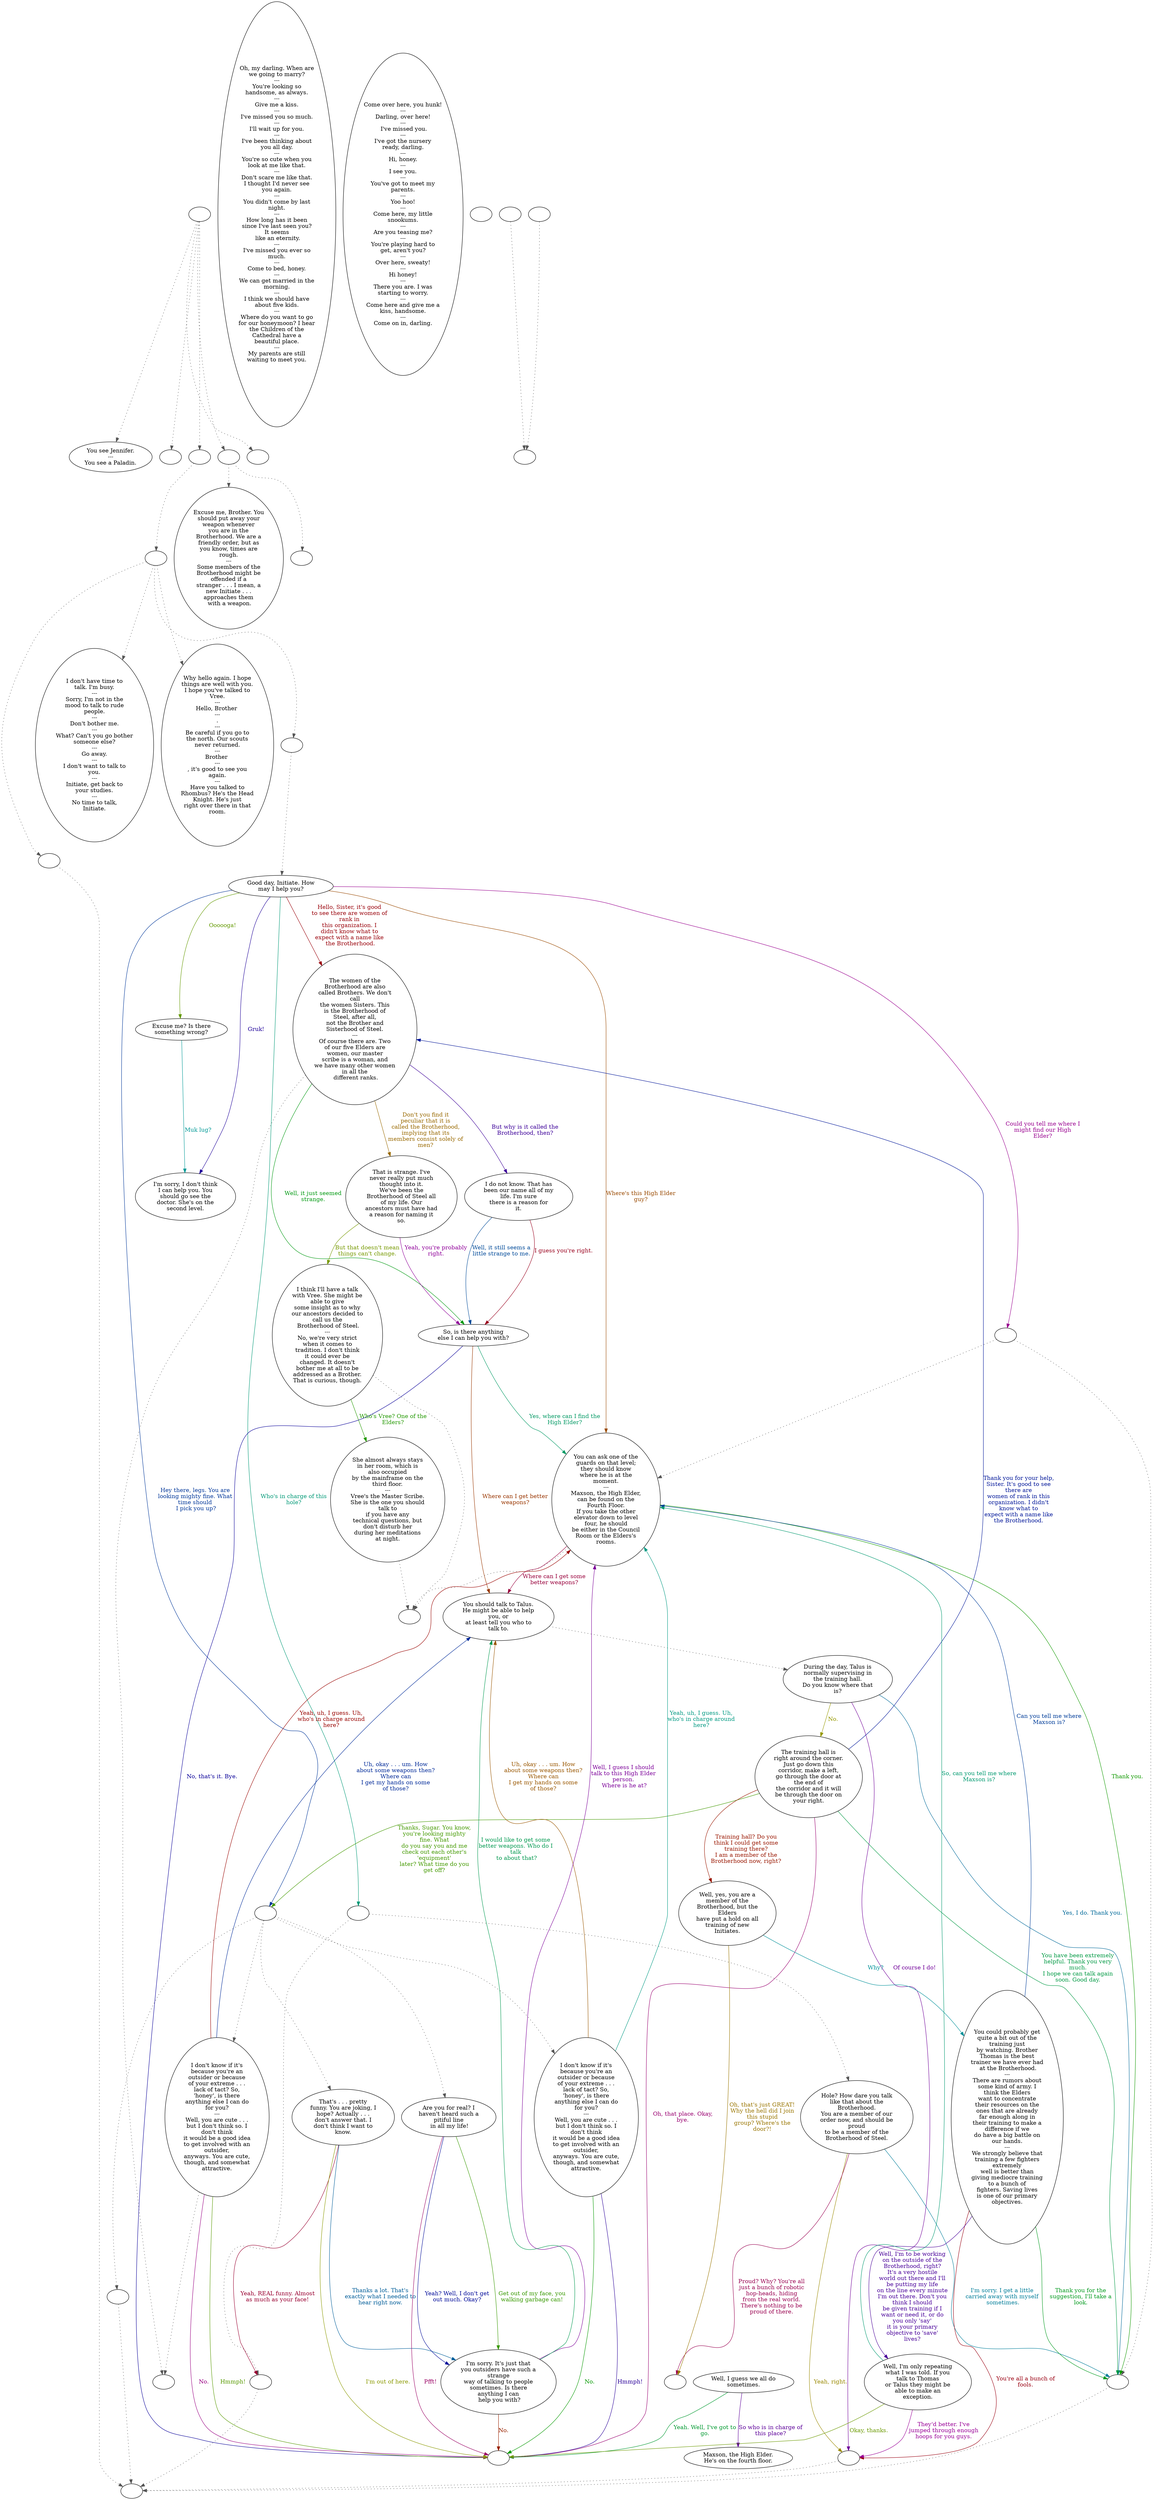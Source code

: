 digraph JENNIFER {
  "start" [style=filled       fillcolor="#FFFFFF"       color="#000000"]
  "start" -> "look_at_p_proc" [style=dotted color="#555555"]
  "start" -> "pickup_p_proc" [style=dotted color="#555555"]
  "start" -> "talk_p_proc" [style=dotted color="#555555"]
  "start" -> "critter_p_proc" [style=dotted color="#555555"]
  "start" -> "destroy_p_proc" [style=dotted color="#555555"]
  "start" [label=""]
  "pre_dialogue" [style=filled       fillcolor="#FFFFFF"       color="#000000"]
  "pre_dialogue" -> "get_reaction" [style=dotted color="#555555"]
  "pre_dialogue" -> "JenniferRandom3" [style=dotted color="#555555"]
  "pre_dialogue" -> "JenniferRandom2" [style=dotted color="#555555"]
  "pre_dialogue" -> "do_dialogue" [style=dotted color="#555555"]
  "pre_dialogue" [label=""]
  "do_dialogue" [style=filled       fillcolor="#FFFFFF"       color="#000000"]
  "do_dialogue" -> "Jennifer01" [style=dotted color="#555555"]
  "do_dialogue" [label=""]
  "weapon_check" [style=filled       fillcolor="#FFFFFF"       color="#000000"]
  "weapon_check" [label=""]
  "Jennifer00" [style=filled       fillcolor="#FFFFFF"       color="#000000"]
  "Jennifer00" [label="Excuse me, Brother. You\nshould put away your\nweapon whenever\nyou are in the\nBrotherhood. We are a\nfriendly order, but as\nyou know, times are\nrough.\n---\nSome members of the\nBrotherhood might be\noffended if a\nstranger . . . I mean, a\nnew Initiate . . .\napproaches them\n with a weapon."]
  "Jennifer01" [style=filled       fillcolor="#FFFFFF"       color="#000000"]
  "Jennifer01" [label="Good day, Initiate. How\nmay I help you?"]
  "Jennifer01" -> "Jennifer14" [label="Hello, Sister, it's good\nto see there are women of\nrank in\nthis organization. I\ndidn't know what to\nexpect with a name like\n the Brotherhood." color="#990009" fontcolor="#990009"]
  "Jennifer01" -> "JenniferCharm" [label="Hey there, legs. You are\nlooking mighty fine. What\ntime should\n I pick you up?" color="#003699" fontcolor="#003699"]
  "Jennifer01" -> "Jennifer11" [label="Oooooga!" color="#639900" fontcolor="#639900"]
  "Jennifer01" -> "Jennifer01a" [label="Could you tell me where I\nmight find our High\nElder?" color="#99008F" fontcolor="#99008F"]
  "Jennifer01" -> "Jennifer01b" [label="Who's in charge of this\nhole?" color="#009976" fontcolor="#009976"]
  "Jennifer01" -> "Jennifer02" [label="Where's this High Elder\nguy?" color="#994900" fontcolor="#994900"]
  "Jennifer01" -> "Jennifer13" [label="Gruk!" color="#1D0099" fontcolor="#1D0099"]
  "Jennifer01a" [style=filled       fillcolor="#FFFFFF"       color="#000000"]
  "Jennifer01a" -> "UpReact" [style=dotted color="#555555"]
  "Jennifer01a" -> "Jennifer02" [style=dotted color="#555555"]
  "Jennifer01a" [label=""]
  "Jennifer01b" [style=filled       fillcolor="#FFFFFF"       color="#000000"]
  "Jennifer01b" -> "BigDownReact" [style=dotted color="#555555"]
  "Jennifer01b" -> "Jennifer20" [style=dotted color="#555555"]
  "Jennifer01b" [label=""]
  "Jennifer02" [style=filled       fillcolor="#FFFFFF"       color="#000000"]
  "Jennifer02" -> "Goodbyes" [style=dotted color="#555555"]
  "Jennifer02" [label="You can ask one of the\nguards on that level;\nthey should know\nwhere he is at the\nmoment.\n---\nMaxson, the High Elder,\ncan be found on the\nFourth Floor.\nIf you take the other\nelevator down to level\nfour, he should\nbe either in the Council\nRoom or the Elders's\nrooms."]
  "Jennifer02" -> "UpReact" [label="Thank you." color="#109900" fontcolor="#109900"]
  "Jennifer02" -> "Jennifer05" [label="Where can I get some\nbetter weapons?" color="#99003C" fontcolor="#99003C"]
  "Jennifer05" [style=filled       fillcolor="#FFFFFF"       color="#000000"]
  "Jennifer05" -> "Jennifer07" [style=dotted color="#555555"]
  "Jennifer05" [label="You should talk to Talus.\nHe might be able to help\nyou, or\nat least tell you who to\ntalk to."]
  "Jennifer07" [style=filled       fillcolor="#FFFFFF"       color="#000000"]
  "Jennifer07" [label="During the day, Talus is\nnormally supervising in\nthe training hall.\nDo you know where that\nis?"]
  "Jennifer07" -> "UpReact" [label="Yes, I do. Thank you." color="#006999" fontcolor="#006999"]
  "Jennifer07" -> "Jennifer08" [label="No." color="#969900" fontcolor="#969900"]
  "Jennifer07" -> "DownReact" [label="Of course I do!" color="#700099" fontcolor="#700099"]
  "Jennifer08" [style=filled       fillcolor="#FFFFFF"       color="#000000"]
  "Jennifer08" [label="The training hall is\nright around the corner.\nJust go down this\ncorridor, make a left,\ngo through the door at\nthe end of\nthe corridor and it will\nbe through the door on\nyour right."]
  "Jennifer08" -> "UpReact" [label="You have been extremely\nhelpful. Thank you very\nmuch.\nI hope we can talk again\nsoon. Good day." color="#009943" fontcolor="#009943"]
  "Jennifer08" -> "Jennifer29" [label="Training hall? Do you\nthink I could get some\ntraining there?\nI am a member of the\nBrotherhood now, right?" color="#991600" fontcolor="#991600"]
  "Jennifer08" -> "Jennifer14" [label="Thank you for your help,\nSister. It's good to see\nthere are\nwomen of rank in this\norganization. I didn't\nknow what to\nexpect with a name like\nthe Brotherhood." color="#001699" fontcolor="#001699"]
  "Jennifer08" -> "JenniferCharm" [label="Thanks, Sugar. You know,\nyou're looking mighty\nfine. What\ndo you say you and me\ncheck out each other's\n'equipment'\nlater? What time do you\nget off?" color="#439900" fontcolor="#439900"]
  "Jennifer08" -> "JenniferEnd" [label="Oh, that place. Okay,\nbye." color="#990070" fontcolor="#990070"]
  "Jennifer11" [style=filled       fillcolor="#FFFFFF"       color="#000000"]
  "Jennifer11" [label="Excuse me? Is there\nsomething wrong?"]
  "Jennifer11" -> "Jennifer13" [label="Muk lug?" color="#009996" fontcolor="#009996"]
  "Jennifer13" [style=filled       fillcolor="#FFFFFF"       color="#000000"]
  "Jennifer13" [label="I'm sorry, I don't think\nI can help you. You\nshould go see the\ndoctor. She's on the\nsecond level."]
  "Jennifer14" [style=filled       fillcolor="#FFFFFF"       color="#000000"]
  "Jennifer14" -> "TopReact" [style=dotted color="#555555"]
  "Jennifer14" [label="The women of the\nBrotherhood are also\ncalled Brothers. We don't\ncall\nthe women Sisters. This\nis the Brotherhood of\nSteel, after all,\nnot the Brother and\nSisterhood of Steel.\n---\nOf course there are. Two\nof our five Elders are\nwomen, our master\nscribe is a woman, and\nwe have many other women\nin all the\n different ranks."]
  "Jennifer14" -> "Jennifer16" [label="Don't you find it\npeculiar that it is\ncalled the Brotherhood,\nimplying that its\nmembers consist solely of\nmen?" color="#996900" fontcolor="#996900"]
  "Jennifer14" -> "Jennifer15" [label="But why is it called the\nBrotherhood, then?" color="#3C0099" fontcolor="#3C0099"]
  "Jennifer14" -> "Jennifer17" [label="Well, it just seemed\nstrange." color="#009910" fontcolor="#009910"]
  "Jennifer15" [style=filled       fillcolor="#FFFFFF"       color="#000000"]
  "Jennifer15" [label="I do not know. That has\nbeen our name all of my\nlife. I'm sure\nthere is a reason for\nit."]
  "Jennifer15" -> "Jennifer17" [label="I guess you're right." color="#99001D" fontcolor="#99001D"]
  "Jennifer15" -> "Jennifer17" [label="Well, it still seems a\nlittle strange to me." color="#004A99" fontcolor="#004A99"]
  "Jennifer16" [style=filled       fillcolor="#FFFFFF"       color="#000000"]
  "Jennifer16" [label="That is strange. I've\nnever really put much\nthought into it.\nWe've been the\nBrotherhood of Steel all\nof my life. Our\nancestors must have had\na reason for naming it\nso."]
  "Jennifer16" -> "Jennifer18" [label="But that doesn't mean\nthings can't change." color="#769900" fontcolor="#769900"]
  "Jennifer16" -> "Jennifer17" [label="Yeah, you're probably\nright." color="#8F0099" fontcolor="#8F0099"]
  "Jennifer17" [style=filled       fillcolor="#FFFFFF"       color="#000000"]
  "Jennifer17" [label="So, is there anything\nelse I can help you with?"]
  "Jennifer17" -> "Jennifer02" [label="Yes, where can I find the\nHigh Elder?" color="#009963" fontcolor="#009963"]
  "Jennifer17" -> "Jennifer05" [label="Where can I get better\nweapons?" color="#993600" fontcolor="#993600"]
  "Jennifer17" -> "JenniferEnd" [label="No, that's it. Bye." color="#090099" fontcolor="#090099"]
  "Jennifer18" [style=filled       fillcolor="#FFFFFF"       color="#000000"]
  "Jennifer18" -> "Goodbyes" [style=dotted color="#555555"]
  "Jennifer18" [label="I think I'll have a talk\nwith Vree. She might be\nable to give\nsome insight as to why\nour ancestors decided to\ncall us the\n Brotherhood of Steel.\n---\nNo, we're very strict\nwhen it comes to\ntradition. I don't think\nit could ever be\nchanged. It doesn't\nbother me at all to be\naddressed as a Brother.\nThat is curious, though."]
  "Jennifer18" -> "Jennifer19" [label="Who's Vree? One of the\nElders?" color="#239900" fontcolor="#239900"]
  "Jennifer19" [style=filled       fillcolor="#FFFFFF"       color="#000000"]
  "Jennifer19" -> "Goodbyes" [style=dotted color="#555555"]
  "Jennifer19" [label="She almost always stays\nin her room, which is\nalso occupied\nby the mainframe on the\nthird floor.\n---\nVree's the Master Scribe.\nShe is the one you should\ntalk to\nif you have any\ntechnical questions, but\ndon't disturb her\nduring her meditations\nat night."]
  "Jennifer20" [style=filled       fillcolor="#FFFFFF"       color="#000000"]
  "Jennifer20" [label="Hole? How dare you talk\nlike that about the\nBrotherhood.\nYou are a member of our\norder now, and should be\nproud\nto be a member of the\nBrotherhood of Steel."]
  "Jennifer20" -> "BottomReact" [label="Proud? Why? You're all\njust a bunch of robotic\nhop-heads, hiding\nfrom the real world.\nThere's nothing to be\nproud of there." color="#990050" fontcolor="#990050"]
  "Jennifer20" -> "UpReact" [label="I'm sorry. I get a little\ncarried away with myself\n sometimes." color="#007D99" fontcolor="#007D99"]
  "Jennifer20" -> "DownReact" [label="Yeah, right." color="#998900" fontcolor="#998900"]
  "Jennifer21" [style=filled       fillcolor="#FFFFFF"       color="#000000"]
  "Jennifer21" [label="Well, I guess we all do\nsometimes."]
  "Jennifer21" -> "Jennifer22" [label="So who is in charge of\nthis place?" color="#5C0099" fontcolor="#5C0099"]
  "Jennifer21" -> "JenniferEnd" [label="Yeah. Well, I've got to\ngo." color="#00992F" fontcolor="#00992F"]
  "Jennifer22" [style=filled       fillcolor="#FFFFFF"       color="#000000"]
  "Jennifer22" [label="Maxson, the High Elder.\nHe's on the fourth floor."]
  "Jennifer23" [style=filled       fillcolor="#FFFFFF"       color="#000000"]
  "Jennifer23" -> "TopReact" [style=dotted color="#555555"]
  "Jennifer23" [label="I don't know if it's\nbecause you're an\noutsider or because\nof your extreme . . .\nlack of tact? So,\n'honey', is there\nanything else I can do\nfor you?\n---\nWell, you are cute . . .\nbut I don't think so. I\ndon't think\nit would be a good idea\nto get involved with an\noutsider,\nanyways. You are cute,\nthough, and somewhat\nattractive."]
  "Jennifer23" -> "Jennifer02" [label="Yeah, uh, I guess. Uh,\nwho's in charge around\nhere?" color="#990300" fontcolor="#990300"]
  "Jennifer23" -> "Jennifer05" [label="Uh, okay . . . um. How\nabout some weapons then?\nWhere can\nI get my hands on some\nof those?" color="#002A99" fontcolor="#002A99"]
  "Jennifer23" -> "JenniferEnd" [label="Hmmph!" color="#579900" fontcolor="#579900"]
  "Jennifer23" -> "JenniferEnd" [label="No." color="#990083" fontcolor="#990083"]
  "Jennifer25" [style=filled       fillcolor="#FFFFFF"       color="#000000"]
  "Jennifer25" [label="I don't know if it's\nbecause you're an\noutsider or because\nof your extreme . . .\nlack of tact? So,\n'honey', is there\nanything else I can do\nfor you?\n---\nWell, you are cute . . .\nbut I don't think so. I\ndon't think\nit would be a good idea\nto get involved with an\noutsider,\nanyways. You are cute,\nthough, and somewhat\nattractive."]
  "Jennifer25" -> "Jennifer02" [label="Yeah, uh, I guess. Uh,\nwho's in charge around\nhere?" color="#009982" fontcolor="#009982"]
  "Jennifer25" -> "Jennifer05" [label="Uh, okay . . . um. How\nabout some weapons then?\nWhere can\nI get my hands on some\nof those?" color="#995600" fontcolor="#995600"]
  "Jennifer25" -> "JenniferEnd" [label="Hmmph!" color="#290099" fontcolor="#290099"]
  "Jennifer25" -> "JenniferEnd" [label="No." color="#049900" fontcolor="#049900"]
  "Jennifer26" [style=filled       fillcolor="#FFFFFF"       color="#000000"]
  "Jennifer26" [label="That's . . . pretty\nfunny. You are joking, I\nhope? Actually . . .\ndon't answer that. I\ndon't think I want to\nknow."]
  "Jennifer26" -> "BigDownReact" [label="Yeah, REAL funny. Almost\nas much as your face!" color="#990030" fontcolor="#990030"]
  "Jennifer26" -> "Jennifer27" [label="Thanks a lot. That's\nexactly what I needed to\nhear right now." color="#005D99" fontcolor="#005D99"]
  "Jennifer26" -> "JenniferEnd" [label="I'm out of here." color="#8A9900" fontcolor="#8A9900"]
  "Jennifer27" [style=filled       fillcolor="#FFFFFF"       color="#000000"]
  "Jennifer27" [label="I'm sorry. It's just that\nyou outsiders have such a\nstrange\nway of talking to people\nsometimes. Is there\nanything I can\n help you with?"]
  "Jennifer27" -> "Jennifer02" [label="Well, I guess I should\ntalk to this High Elder\nperson.\n Where is he at?" color="#7C0099" fontcolor="#7C0099"]
  "Jennifer27" -> "Jennifer05" [label="I would like to get some\nbetter weapons. Who do I\ntalk\n to about that?" color="#00994F" fontcolor="#00994F"]
  "Jennifer27" -> "JenniferEnd" [label="No." color="#992200" fontcolor="#992200"]
  "Jennifer28" [style=filled       fillcolor="#FFFFFF"       color="#000000"]
  "Jennifer28" [label="Are you for real? I\nhaven't heard such a\npitiful line\n in all my life!"]
  "Jennifer28" -> "Jennifer27" [label="Yeah? Well, I don't get\nout much. Okay?" color="#000A99" fontcolor="#000A99"]
  "Jennifer28" -> "Jennifer27" [label="Get out of my face, you\nwalking garbage can!" color="#379900" fontcolor="#379900"]
  "Jennifer28" -> "JenniferEnd" [label="Pfft!" color="#990064" fontcolor="#990064"]
  "Jennifer29" [style=filled       fillcolor="#FFFFFF"       color="#000000"]
  "Jennifer29" [label="Well, yes, you are a\nmember of the\nBrotherhood, but the\nElders\nhave put a hold on all\ntraining of new\nInitiates."]
  "Jennifer29" -> "Jennifer30" [label="Why?" color="#009099" fontcolor="#009099"]
  "Jennifer29" -> "BottomReact" [label="Oh, that's just GREAT!\nWhy the hell did I join\nthis stupid\ngroup? Where's the\ndoor?!" color="#997500" fontcolor="#997500"]
  "Jennifer30" [style=filled       fillcolor="#FFFFFF"       color="#000000"]
  "Jennifer30" [label="You could probably get\nquite a bit out of the\ntraining just\nby watching. Brother\nThomas is the best\ntrainer we have ever had\n at the Brotherhood.\n---\nThere are rumors about\nsome kind of army. I\nthink the Elders\nwant to concentrate\ntheir resources on the\nones that are already\nfar enough along in\ntheir training to make a\ndifference if we\ndo have a big battle on\nour hands.\n---\nWe strongly believe that\ntraining a few fighters\nextremely\nwell is better than\ngiving mediocre training\nto a bunch of\nfighters. Saving lives\nis one of our primary\nobjectives."]
  "Jennifer30" -> "Jennifer31" [label="Well, I'm to be working\non the outside of the\nBrotherhood, right?\nIt's a very hostile\nworld out there and I'll\nbe putting my life\non the line every minute\nI'm out there. Don't you\nthink I should\nbe given training if I\nwant or need it, or do\nyou only 'say'\nit is your primary\nobjective to 'save'\nlives?" color="#480099" fontcolor="#480099"]
  "Jennifer30" -> "UpReact" [label="Thank you for the\nsuggestion, I'll take a\nlook." color="#00991C" fontcolor="#00991C"]
  "Jennifer30" -> "DownReact" [label="You're all a bunch of\nfools." color="#990011" fontcolor="#990011"]
  "Jennifer30" -> "Jennifer02" [label="Can you tell me where\nMaxson is?" color="#003D99" fontcolor="#003D99"]
  "Jennifer31" [style=filled       fillcolor="#FFFFFF"       color="#000000"]
  "Jennifer31" [label="Well, I'm only repeating\nwhat I was told. If you\ntalk to Thomas\nor Talus they might be\nable to make an\nexception."]
  "Jennifer31" -> "JenniferEnd" [label="Okay, thanks." color="#6A9900" fontcolor="#6A9900"]
  "Jennifer31" -> "DownReact" [label="They'd better. I've\njumped through enough\nhoops for you guys." color="#990097" fontcolor="#990097"]
  "Jennifer31" -> "Jennifer02" [label="So, can you tell me where\nMaxson is?" color="#00996F" fontcolor="#00996F"]
  "JenniferCharm" [style=filled       fillcolor="#FFFFFF"       color="#000000"]
  "JenniferCharm" -> "BigUpReact" [style=dotted color="#555555"]
  "JenniferCharm" -> "Jennifer23" [style=dotted color="#555555"]
  "JenniferCharm" -> "Jennifer25" [style=dotted color="#555555"]
  "JenniferCharm" -> "Jennifer28" [style=dotted color="#555555"]
  "JenniferCharm" -> "Jennifer26" [style=dotted color="#555555"]
  "JenniferCharm" [label=""]
  "JenniferEnd" [style=filled       fillcolor="#FFFFFF"       color="#000000"]
  "JenniferEnd" [label=""]
  "JenniferRandom1" [style=filled       fillcolor="#FFFFFF"       color="#000000"]
  "JenniferRandom1" [label="Oh, my darling. When are\nwe going to marry?\n---\nYou're looking so\nhandsome, as always.\n---\nGive me a kiss.\n---\nI've missed you so much.\n---\nI'll wait up for you.\n---\nI've been thinking about\nyou all day.\n---\nYou're so cute when you\nlook at me like that.\n---\nDon't scare me like that.\nI thought I'd never see\nyou again.\n---\nYou didn't come by last\nnight.\n---\nHow long has it been\nsince I've last seen you?\nIt seems\n like an eternity.\n---\nI've missed you ever so\nmuch.\n---\nCome to bed, honey.\n---\nWe can get married in the\nmorning.\n---\nI think we should have\nabout five kids.\n---\nWhere do you want to go\nfor our honeymoon? I hear\nthe Children of the\nCathedral have a\nbeautiful place.\n---\nMy parents are still\nwaiting to meet you."]
  "JenniferRandom2" [style=filled       fillcolor="#FFFFFF"       color="#000000"]
  "JenniferRandom2" [label="Why hello again. I hope\nthings are well with you.\nI hope you've talked to\nVree.\n---\nHello, Brother \n---\n.\n---\nBe careful if you go to\nthe north. Our scouts\nnever returned.\n---\nBrother \n---\n, it's good to see you\nagain.\n---\nHave you talked to\nRhombus? He's the Head\nKnight. He's just\nright over there in that\nroom."]
  "JenniferRandom3" [style=filled       fillcolor="#FFFFFF"       color="#000000"]
  "JenniferRandom3" [label="I don't have time to\ntalk. I'm busy.\n---\nSorry, I'm not in the\nmood to talk to rude\npeople.\n---\nDon't bother me.\n---\nWhat? Can't you go bother\nsomeone else?\n---\nGo away.\n---\nI don't want to talk to\nyou.\n---\nInitiate, get back to\nyour studies.\n---\nNo time to talk,\nInitiate."]
  "JenniferBackground1" [style=filled       fillcolor="#FFFFFF"       color="#000000"]
  "JenniferBackground1" [label="Come over here, you hunk!\n---\nDarling, over here!\n---\n I've missed you.\n---\nI've got the nursery\nready, darling.\n---\nHi, honey.\n---\nI see you.\n---\nYou've got to meet my\nparents.\n---\nYoo hoo!\n---\nCome here, my little\nsnookums.\n---\nAre you teasing me?\n---\nYou're playing hard to\nget, aren't you?\n---\nOver here, sweaty!\n---\nHi honey!\n---\nThere you are. I was\nstarting to worry.\n---\nCome here and give me a\nkiss, handsome.\n---\nCome on in, darling."]
  "combat" [style=filled       fillcolor="#FFFFFF"       color="#000000"]
  "combat" [label=""]
  "critter_p_proc" [style=filled       fillcolor="#FFFFFF"       color="#000000"]
  "critter_p_proc" -> "weapon_check" [style=dotted color="#555555"]
  "critter_p_proc" -> "Jennifer00" [style=dotted color="#555555"]
  "critter_p_proc" [label=""]
  "pickup_p_proc" [style=filled       fillcolor="#FFFFFF"       color="#000000"]
  "pickup_p_proc" [label=""]
  "talk_p_proc" [style=filled       fillcolor="#FFFFFF"       color="#000000"]
  "talk_p_proc" -> "pre_dialogue" [style=dotted color="#555555"]
  "talk_p_proc" [label=""]
  "destroy_p_proc" [style=filled       fillcolor="#FFFFFF"       color="#000000"]
  "destroy_p_proc" [label=""]
  "look_at_p_proc" [style=filled       fillcolor="#FFFFFF"       color="#000000"]
  "look_at_p_proc" [label="You see Jennifer.\n---\nYou see a Paladin."]
  "get_reaction" [style=filled       fillcolor="#FFFFFF"       color="#000000"]
  "get_reaction" -> "ReactToLevel" [style=dotted color="#555555"]
  "get_reaction" [label=""]
  "ReactToLevel" [style=filled       fillcolor="#FFFFFF"       color="#000000"]
  "ReactToLevel" [label=""]
  "LevelToReact" [style=filled       fillcolor="#FFFFFF"       color="#000000"]
  "LevelToReact" [label=""]
  "UpReact" [style=filled       fillcolor="#FFFFFF"       color="#000000"]
  "UpReact" -> "ReactToLevel" [style=dotted color="#555555"]
  "UpReact" [label=""]
  "DownReact" [style=filled       fillcolor="#FFFFFF"       color="#000000"]
  "DownReact" -> "ReactToLevel" [style=dotted color="#555555"]
  "DownReact" [label=""]
  "BottomReact" [style=filled       fillcolor="#FFFFFF"       color="#000000"]
  "BottomReact" [label=""]
  "TopReact" [style=filled       fillcolor="#FFFFFF"       color="#000000"]
  "TopReact" [label=""]
  "BigUpReact" [style=filled       fillcolor="#FFFFFF"       color="#000000"]
  "BigUpReact" -> "ReactToLevel" [style=dotted color="#555555"]
  "BigUpReact" [label=""]
  "BigDownReact" [style=filled       fillcolor="#FFFFFF"       color="#000000"]
  "BigDownReact" -> "ReactToLevel" [style=dotted color="#555555"]
  "BigDownReact" [label=""]
  "UpReactLevel" [style=filled       fillcolor="#FFFFFF"       color="#000000"]
  "UpReactLevel" -> "LevelToReact" [style=dotted color="#555555"]
  "UpReactLevel" [label=""]
  "DownReactLevel" [style=filled       fillcolor="#FFFFFF"       color="#000000"]
  "DownReactLevel" -> "LevelToReact" [style=dotted color="#555555"]
  "DownReactLevel" [label=""]
  "Goodbyes" [style=filled       fillcolor="#FFFFFF"       color="#000000"]
  "Goodbyes" [label=""]
}